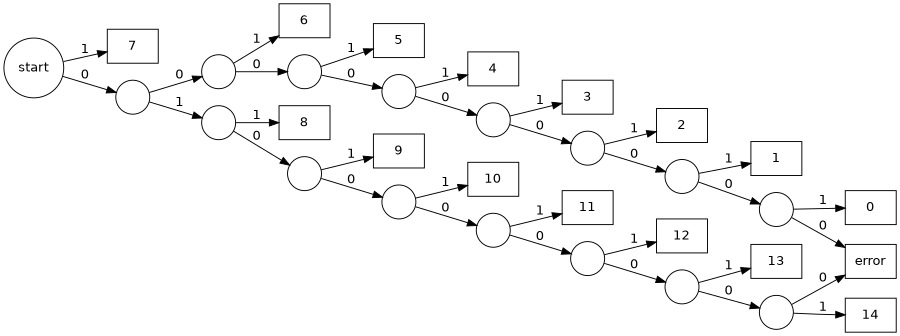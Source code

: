 digraph codebook2 {
  node [fontname="DejaVuSans"];
  edge [fontname="DejaVuSans"];
  margin = "0";
  size = "6,3";
  rankdir = "LR";

  n000000001 [shape=box,label="0"];
  n00000001 [shape=box,label="1"];
  n0000001 [shape=box,label="2"];
  n000001 [shape=box,label="3"];
  n00001 [shape=box,label="4"];
  n0001 [shape=box,label="5"];
  n001 [shape=box,label="6"];
  n1 [shape=box,label="7"];
  n011 [shape=box,label="8"];
  n0101 [shape=box,label="9"];
  n01001 [shape=box,label="10"];
  n010001 [shape=box,label="11"];
  n0100001 [shape=box,label="12"];
  n01000001 [shape=box,label="13"];
  n010000001 [shape=box,label="14"];

  error [shape=box,label="error"];

  start [shape=circle,label="start"];
  start -> n0 [label="0"];
  start -> n1 [label="1"]; /*done*/

  n0 [shape=circle,label=""];
  n0 -> n00 [label="0"];
  n0 -> n01 [label="1"];

  n00 [shape=circle,label=""];
  n00 -> n000 [label="0"];
  n00 -> n001 [label="1"]; /*done*/

  n000 [shape=circle,label=""];
  n000 -> n0000 [label="0"];
  n000 -> n0001 [label="1"]; /*done*/

  n0000 [shape=circle,label=""];
  n0000 -> n00000 [label="0"];
  n0000 -> n00001 [label="1"]; /*done*/

  n00000 [shape=circle,label=""];
  n00000 -> n000000 [label="0"];
  n00000 -> n000001 [label="1"]; /*done*/

  n000000 [shape=circle,label=""];
  n000000 -> n0000000 [label="0"];
  n000000 -> n0000001 [label="1"]; /*done*/

  n0000000 [shape=circle,label=""];
  n0000000 -> n00000000 [label="0"];
  n0000000 -> n00000001 [label="1"]; /*done*/

  n00000000 [shape=circle,label=""];
  n00000000 -> error [label="0"];
  n00000000 -> n000000001 [label="1"];

  n01 [shape=circle,label=""];
  n01 -> n010 [label="0"];
  n01 -> n011 [label="1"]; /*done*/

  n010 [shape=circle,label=""];
  n010 -> n0100 [label="0"];
  n010 -> n0101 [label="1"]; /*done*/

  n0100 [shape=circle,label=""];
  n0100 -> n01000 [label="0"];
  n0100 -> n01001 [label="1"]; /*done*/

  n01000 [shape=circle,label=""];
  n01000 -> n010000 [label="0"];
  n01000 -> n010001 [label="1"]; /*done*/

  n010000 [shape=circle,label=""];
  n010000 -> n0100000 [label="0"];
  n010000 -> n0100001 [label="1"]; /*done*/

  n0100000 [shape=circle,label=""];
  n0100000 -> n01000000 [label="0"];
  n0100000 -> n01000001 [label="1"]; /*done*/

  n01000000 [shape=circle,label=""];
  n01000000 -> error [label="0"];
  n01000000 -> n010000001 [label="1"]; /*done*/
}
